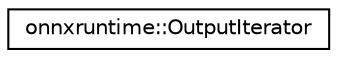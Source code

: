 digraph "Graphical Class Hierarchy"
{
  edge [fontname="Helvetica",fontsize="10",labelfontname="Helvetica",labelfontsize="10"];
  node [fontname="Helvetica",fontsize="10",shape=record];
  rankdir="LR";
  Node0 [label="onnxruntime::OutputIterator",height=0.2,width=0.4,color="black", fillcolor="white", style="filled",URL="$classonnxruntime_1_1OutputIterator.html"];
}
